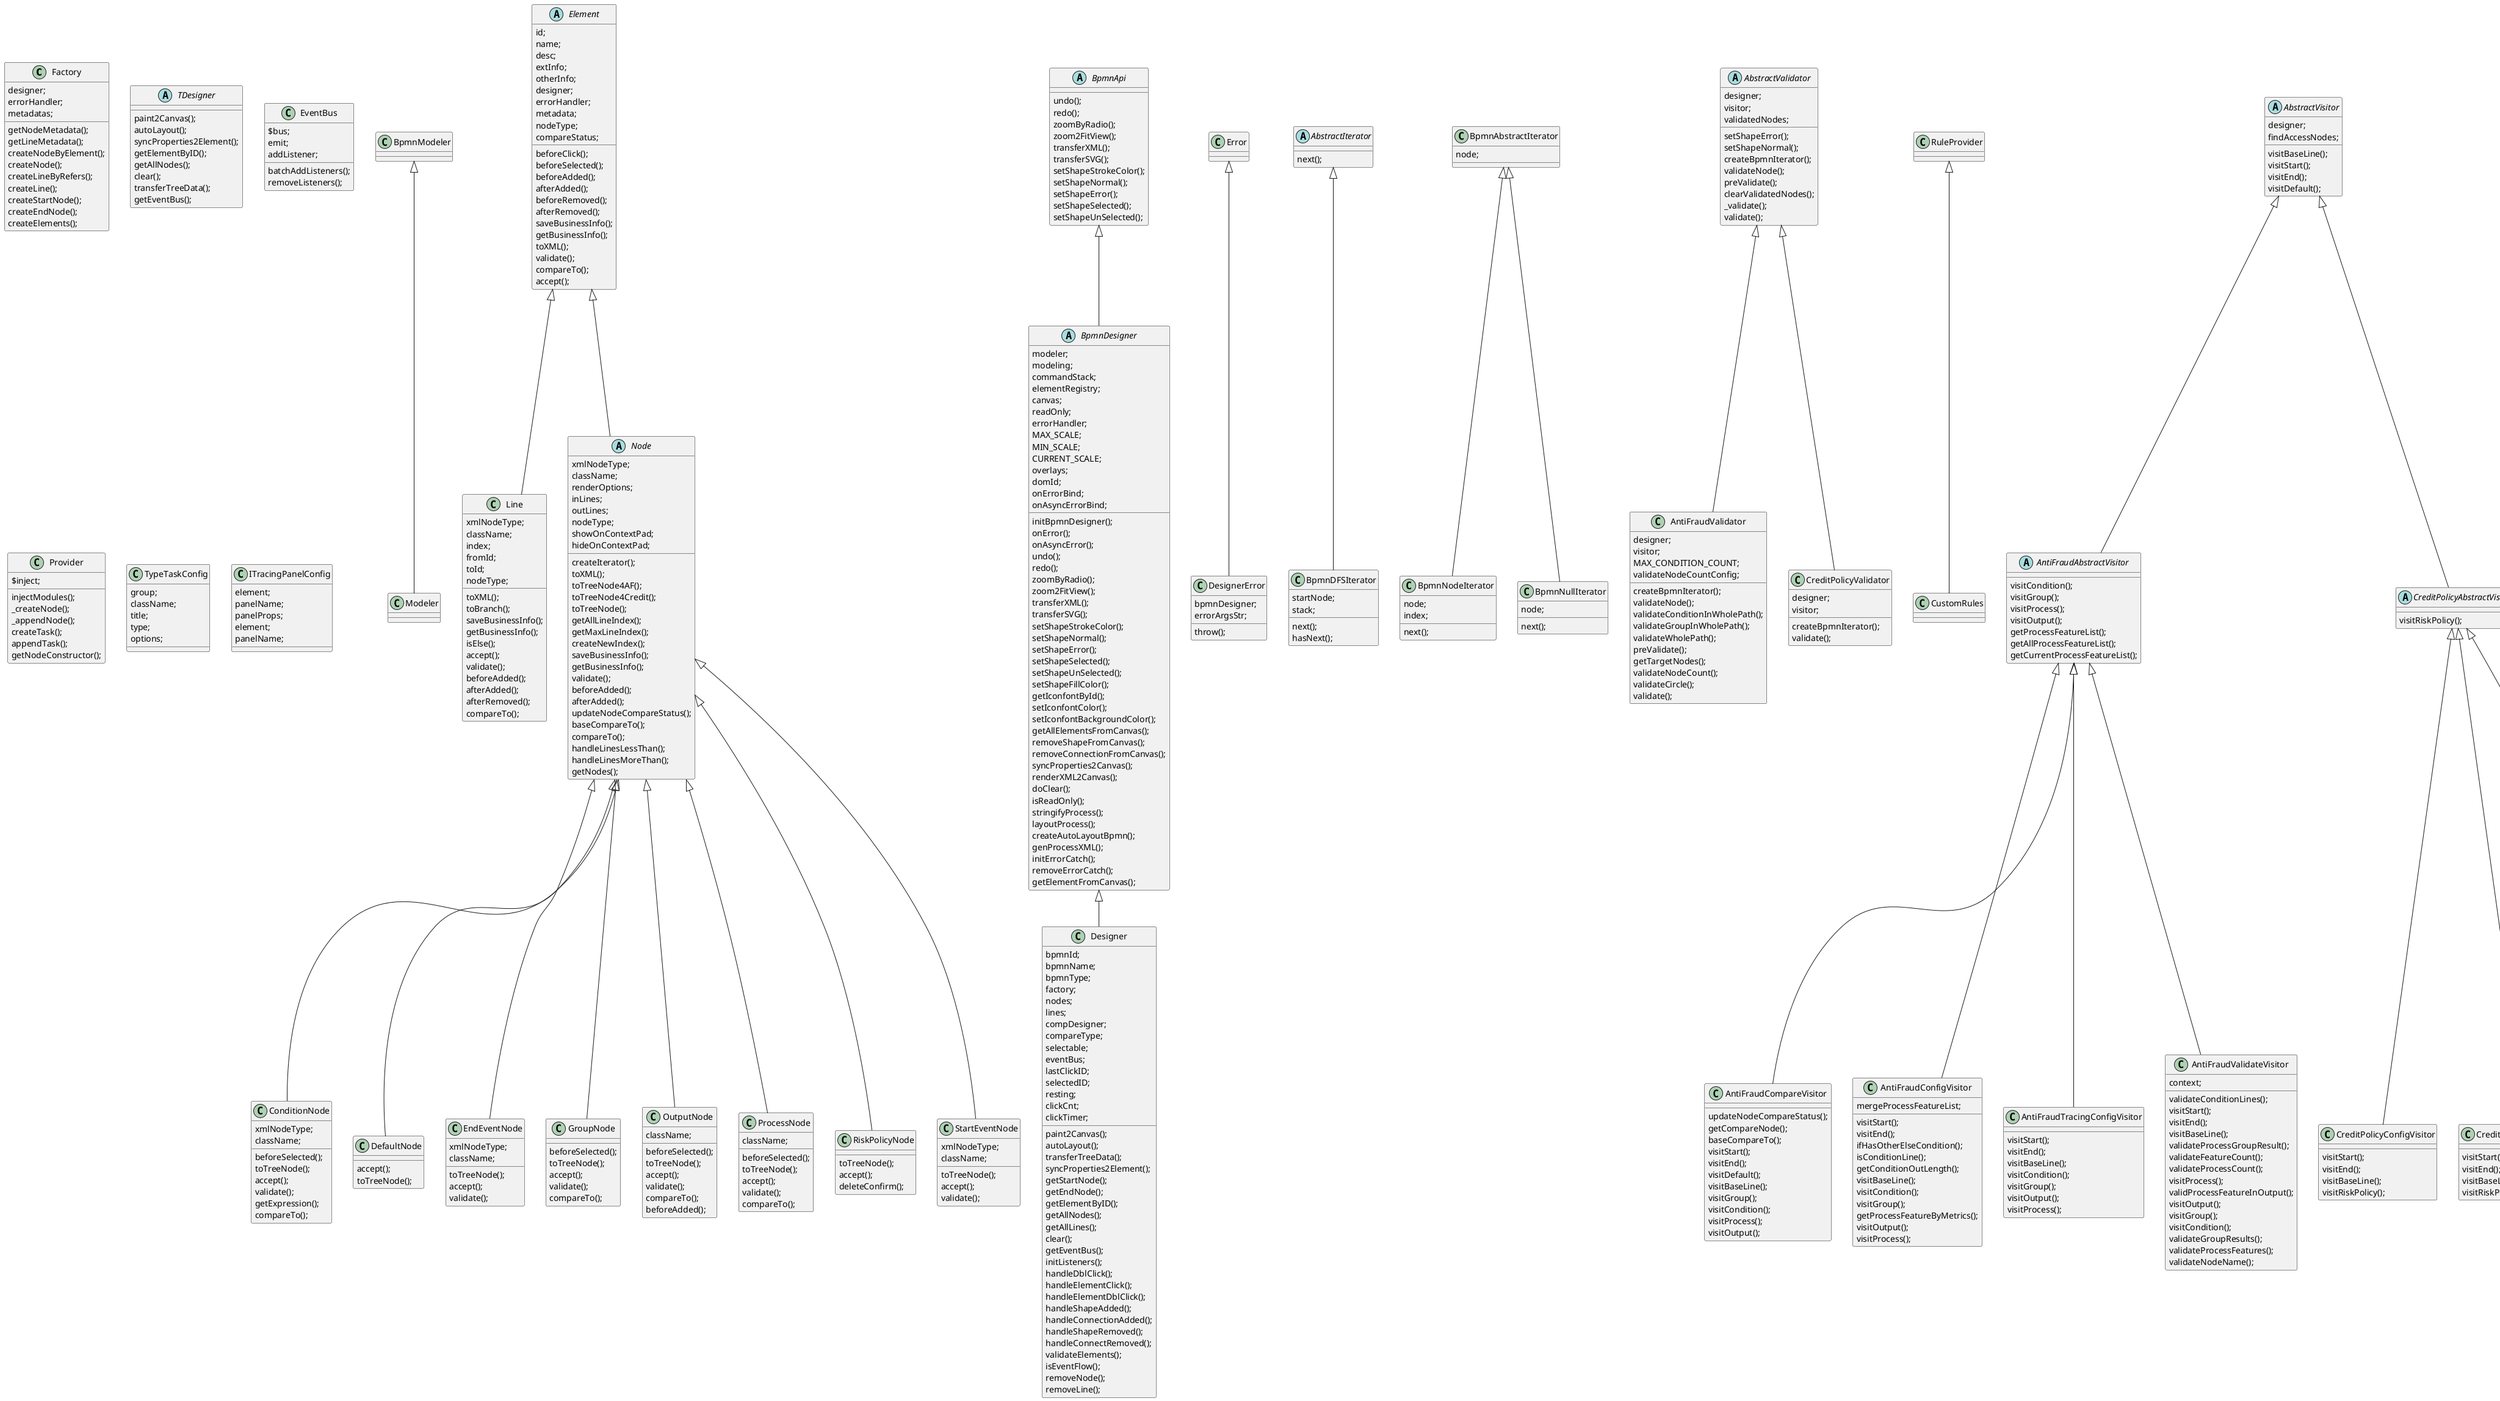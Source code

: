 @startuml

Factory : designer;
Factory : errorHandler;
Factory : metadatas;

Factory : getNodeMetadata();
Factory : getLineMetadata();
Factory : createNodeByElement();
Factory : createNode();
Factory : createLineByRefers();
Factory : createLine();
Factory : createStartNode();
Factory : createEndNode();
Factory : createElements();

BpmnModeler <|-- Modeler





abstract Element
Element : id;
Element : name;
Element : desc;
Element : extInfo;
Element : otherInfo;
Element : designer;
Element : errorHandler;
Element : metadata;
Element : nodeType;
Element : compareStatus;

Element : beforeClick();
Element : beforeSelected();
Element : beforeAdded();
Element : afterAdded();
Element : beforeRemoved();
Element : afterRemoved();
Element : saveBusinessInfo();
Element : getBusinessInfo();
Element : toXML();
Element : validate();
Element : compareTo();
Element : accept();

BpmnApi <|-- BpmnDesigner

abstract BpmnDesigner
BpmnDesigner : modeler;
BpmnDesigner : modeling;
BpmnDesigner : commandStack;
BpmnDesigner : elementRegistry;
BpmnDesigner : canvas;
BpmnDesigner : readOnly;
BpmnDesigner : errorHandler;
BpmnDesigner : MAX_SCALE;
BpmnDesigner : MIN_SCALE;
BpmnDesigner : CURRENT_SCALE;
BpmnDesigner : overlays;
BpmnDesigner : domId;
BpmnDesigner : onErrorBind;
BpmnDesigner : onAsyncErrorBind;

BpmnDesigner : initBpmnDesigner();
BpmnDesigner : onError();
BpmnDesigner : onAsyncError();
BpmnDesigner : undo();
BpmnDesigner : redo();
BpmnDesigner : zoomByRadio();
BpmnDesigner : zoom2FitView();
BpmnDesigner : transferXML();
BpmnDesigner : transferSVG();
BpmnDesigner : setShapeStrokeColor();
BpmnDesigner : setShapeNormal();
BpmnDesigner : setShapeError();
BpmnDesigner : setShapeSelected();
BpmnDesigner : setShapeUnSelected();
BpmnDesigner : setShapeFillColor();
BpmnDesigner : getIconfontById();
BpmnDesigner : setIconfontColor();
BpmnDesigner : setIconfontBackgroundColor();
BpmnDesigner : getAllElementsFromCanvas();
BpmnDesigner : removeShapeFromCanvas();
BpmnDesigner : removeConnectionFromCanvas();
BpmnDesigner : syncProperties2Canvas();
BpmnDesigner : renderXML2Canvas();
BpmnDesigner : doClear();
BpmnDesigner : isReadOnly();
BpmnDesigner : stringifyProcess();
BpmnDesigner : layoutProcess();
BpmnDesigner : createAutoLayoutBpmn();
BpmnDesigner : genProcessXML();
BpmnDesigner : initErrorCatch();
BpmnDesigner : removeErrorCatch();
BpmnDesigner : getElementFromCanvas();

BpmnDesigner <|-- Designer

Designer : bpmnId;
Designer : bpmnName;
Designer : bpmnType;
Designer : factory;
Designer : nodes;
Designer : lines;
Designer : compDesigner;
Designer : compareType;
Designer : selectable;
Designer : eventBus;
Designer : lastClickID;
Designer : selectedID;
Designer : resting;
Designer : clickCnt;
Designer : clickTimer;

Designer : paint2Canvas();
Designer : autoLayout();
Designer : transferTreeData();
Designer : syncProperties2Element();
Designer : getStartNode();
Designer : getEndNode();
Designer : getElementByID();
Designer : getAllNodes();
Designer : getAllLines();
Designer : clear();
Designer : getEventBus();
Designer : initListeners();
Designer : handleDblClick();
Designer : handleElementClick();
Designer : handleElementDblClick();
Designer : handleShapeAdded();
Designer : handleConnectionAdded();
Designer : handleShapeRemoved();
Designer : handleConnectRemoved();
Designer : validateElements();
Designer : isEventFlow();
Designer : removeNode();
Designer : removeLine();

Error <|-- DesignerError

DesignerError : bpmnDesigner;
DesignerError : errorArgsStr;

DesignerError : throw();


abstract BpmnApi


BpmnApi : undo();
BpmnApi : redo();
BpmnApi : zoomByRadio();
BpmnApi : zoom2FitView();
BpmnApi : transferXML();
BpmnApi : transferSVG();
BpmnApi : setShapeStrokeColor();
BpmnApi : setShapeNormal();
BpmnApi : setShapeError();
BpmnApi : setShapeSelected();
BpmnApi : setShapeUnSelected();
abstract TDesigner


TDesigner : paint2Canvas();
TDesigner : autoLayout();
TDesigner : syncProperties2Element();
TDesigner : getElementByID();
TDesigner : getAllNodes();
TDesigner : clear();
TDesigner : transferTreeData();
TDesigner : getEventBus();

EventBus : $bus;
EventBus : emit;
EventBus : addListener;

EventBus : batchAddListeners();
EventBus : removeListeners();

abstract AbstractIterator


AbstractIterator : next();

AbstractIterator <|-- BpmnDFSIterator

BpmnDFSIterator : startNode;
BpmnDFSIterator : stack;

BpmnDFSIterator : next();
BpmnDFSIterator : hasNext();

BpmnAbstractIterator <|-- BpmnNodeIterator

BpmnNodeIterator : node;
BpmnNodeIterator : index;

BpmnNodeIterator : next();
BpmnAbstractIterator : node;


BpmnAbstractIterator <|-- BpmnNullIterator

BpmnNullIterator : node;

BpmnNullIterator : next();

abstract AbstractValidator
AbstractValidator : designer;
AbstractValidator : visitor;
AbstractValidator : validatedNodes;

AbstractValidator : setShapeError();
AbstractValidator : setShapeNormal();
AbstractValidator : createBpmnIterator();
AbstractValidator : validateNode();
AbstractValidator : preValidate();
AbstractValidator : clearValidatedNodes();
AbstractValidator : _validate();
AbstractValidator : validate();

AbstractValidator <|-- AntiFraudValidator

AntiFraudValidator : designer;
AntiFraudValidator : visitor;
AntiFraudValidator : MAX_CONDITION_COUNT;
AntiFraudValidator : validateNodeCountConfig;

AntiFraudValidator : createBpmnIterator();
AntiFraudValidator : validateNode();
AntiFraudValidator : validateConditionInWholePath();
AntiFraudValidator : validateGroupInWholePath();
AntiFraudValidator : validateWholePath();
AntiFraudValidator : preValidate();
AntiFraudValidator : getTargetNodes();
AntiFraudValidator : validateNodeCount();
AntiFraudValidator : validateCircle();
AntiFraudValidator : validate();

AbstractValidator <|-- CreditPolicyValidator

CreditPolicyValidator : designer;
CreditPolicyValidator : visitor;

CreditPolicyValidator : createBpmnIterator();
CreditPolicyValidator : validate();

RuleProvider <|-- CustomRules





Provider : $inject;

Provider : injectModules();
Provider : _createNode();
Provider : _appendNode();
Provider : createTask();
Provider : appendTask();
Provider : getNodeConstructor();
TypeTaskConfig : group;
TypeTaskConfig : className;
TypeTaskConfig : title;
TypeTaskConfig : type;
TypeTaskConfig : options;


Element <|-- Line

Line : xmlNodeType;
Line : className;
Line : index;
Line : fromId;
Line : toId;
Line : nodeType;

Line : toXML();
Line : toBranch();
Line : saveBusinessInfo();
Line : getBusinessInfo();
Line : isElse();
Line : accept();
Line : validate();
Line : beforeAdded();
Line : afterAdded();
Line : afterRemoved();
Line : compareTo();

Node <|-- ConditionNode

ConditionNode : xmlNodeType;
ConditionNode : className;

ConditionNode : beforeSelected();
ConditionNode : toTreeNode();
ConditionNode : accept();
ConditionNode : validate();
ConditionNode : getExpression();
ConditionNode : compareTo();

Node <|-- DefaultNode



DefaultNode : accept();
DefaultNode : toTreeNode();

Node <|-- EndEventNode

EndEventNode : xmlNodeType;
EndEventNode : className;

EndEventNode : toTreeNode();
EndEventNode : accept();
EndEventNode : validate();

Node <|-- GroupNode



GroupNode : beforeSelected();
GroupNode : toTreeNode();
GroupNode : accept();
GroupNode : validate();
GroupNode : compareTo();

Element <|-- Node

abstract Node
Node : xmlNodeType;
Node : className;
Node : renderOptions;
Node : inLines;
Node : outLines;
Node : nodeType;
Node : showOnContextPad;
Node : hideOnContextPad;

Node : createIterator();
Node : toXML();
Node : toTreeNode4AF();
Node : toTreeNode4Credit();
Node : toTreeNode();
Node : getAllLineIndex();
Node : getMaxLineIndex();
Node : createNewIndex();
Node : saveBusinessInfo();
Node : getBusinessInfo();
Node : validate();
Node : beforeAdded();
Node : afterAdded();
Node : updateNodeCompareStatus();
Node : baseCompareTo();
Node : compareTo();
Node : handleLinesLessThan();
Node : handleLinesMoreThan();
Node : getNodes();

Node <|-- OutputNode

OutputNode : className;

OutputNode : beforeSelected();
OutputNode : toTreeNode();
OutputNode : accept();
OutputNode : validate();
OutputNode : compareTo();
OutputNode : beforeAdded();

Node <|-- ProcessNode

ProcessNode : className;

ProcessNode : beforeSelected();
ProcessNode : toTreeNode();
ProcessNode : accept();
ProcessNode : validate();
ProcessNode : compareTo();

Node <|-- RiskPolicyNode



RiskPolicyNode : toTreeNode();
RiskPolicyNode : accept();
RiskPolicyNode : deleteConfirm();

Node <|-- StartEventNode

StartEventNode : xmlNodeType;
StartEventNode : className;

StartEventNode : toTreeNode();
StartEventNode : accept();
StartEventNode : validate();

abstract AbstractVisitor
AbstractVisitor : designer;
AbstractVisitor : findAccessNodes;

AbstractVisitor : visitBaseLine();
AbstractVisitor : visitStart();
AbstractVisitor : visitEnd();
AbstractVisitor : visitDefault();

AbstractVisitor <|-- AntiFraudAbstractVisitor

abstract AntiFraudAbstractVisitor


AntiFraudAbstractVisitor : visitCondition();
AntiFraudAbstractVisitor : visitGroup();
AntiFraudAbstractVisitor : visitProcess();
AntiFraudAbstractVisitor : visitOutput();
AntiFraudAbstractVisitor : getProcessFeatureList();
AntiFraudAbstractVisitor : getAllProcessFeatureList();
AntiFraudAbstractVisitor : getCurrentProcessFeatureList();

AntiFraudAbstractVisitor <|-- AntiFraudCompareVisitor



AntiFraudCompareVisitor : updateNodeCompareStatus();
AntiFraudCompareVisitor : getCompareNode();
AntiFraudCompareVisitor : baseCompareTo();
AntiFraudCompareVisitor : visitStart();
AntiFraudCompareVisitor : visitEnd();
AntiFraudCompareVisitor : visitDefault();
AntiFraudCompareVisitor : visitBaseLine();
AntiFraudCompareVisitor : visitGroup();
AntiFraudCompareVisitor : visitCondition();
AntiFraudCompareVisitor : visitProcess();
AntiFraudCompareVisitor : visitOutput();

AntiFraudAbstractVisitor <|-- AntiFraudConfigVisitor

AntiFraudConfigVisitor : mergeProcessFeatureList;

AntiFraudConfigVisitor : visitStart();
AntiFraudConfigVisitor : visitEnd();
AntiFraudConfigVisitor : ifHasOtherElseCondition();
AntiFraudConfigVisitor : isConditionLine();
AntiFraudConfigVisitor : getConditionOutLength();
AntiFraudConfigVisitor : visitBaseLine();
AntiFraudConfigVisitor : visitCondition();
AntiFraudConfigVisitor : visitGroup();
AntiFraudConfigVisitor : getProcessFeatureByMetrics();
AntiFraudConfigVisitor : visitOutput();
AntiFraudConfigVisitor : visitProcess();

AntiFraudAbstractVisitor <|-- AntiFraudTracingConfigVisitor



AntiFraudTracingConfigVisitor : visitStart();
AntiFraudTracingConfigVisitor : visitEnd();
AntiFraudTracingConfigVisitor : visitBaseLine();
AntiFraudTracingConfigVisitor : visitCondition();
AntiFraudTracingConfigVisitor : visitGroup();
AntiFraudTracingConfigVisitor : visitOutput();
AntiFraudTracingConfigVisitor : visitProcess();
ITracingPanelConfig : element;
ITracingPanelConfig : panelName;
ITracingPanelConfig : panelProps;


AntiFraudAbstractVisitor <|-- AntiFraudValidateVisitor

AntiFraudValidateVisitor : context;

AntiFraudValidateVisitor : validateConditionLines();
AntiFraudValidateVisitor : visitStart();
AntiFraudValidateVisitor : visitEnd();
AntiFraudValidateVisitor : visitBaseLine();
AntiFraudValidateVisitor : validateProcessGroupResult();
AntiFraudValidateVisitor : validateFeatureCount();
AntiFraudValidateVisitor : validateProcessCount();
AntiFraudValidateVisitor : visitProcess();
AntiFraudValidateVisitor : validProcessFeatureInOutput();
AntiFraudValidateVisitor : visitOutput();
AntiFraudValidateVisitor : visitGroup();
AntiFraudValidateVisitor : visitCondition();
AntiFraudValidateVisitor : validateGroupResults();
AntiFraudValidateVisitor : validateProcessFeatures();
AntiFraudValidateVisitor : validateNodeName();

AbstractVisitor <|-- CreditPolicyAbstractVisitor

abstract CreditPolicyAbstractVisitor


CreditPolicyAbstractVisitor : visitRiskPolicy();

CreditPolicyAbstractVisitor <|-- CreditPolicyConfigVisitor



CreditPolicyConfigVisitor : visitStart();
CreditPolicyConfigVisitor : visitEnd();
CreditPolicyConfigVisitor : visitBaseLine();
CreditPolicyConfigVisitor : visitRiskPolicy();

CreditPolicyAbstractVisitor <|-- CreditPolicyTracingConfigVisitor



CreditPolicyTracingConfigVisitor : visitStart();
CreditPolicyTracingConfigVisitor : visitEnd();
CreditPolicyTracingConfigVisitor : visitBaseLine();
CreditPolicyTracingConfigVisitor : visitRiskPolicy();
ITracingPanelConfig : element;
ITracingPanelConfig : panelName;


CreditPolicyAbstractVisitor <|-- CreditPolicyValidateVisitor

CreditPolicyValidateVisitor : riskPolicyMap;

CreditPolicyValidateVisitor : visitStart();
CreditPolicyValidateVisitor : visitEnd();
CreditPolicyValidateVisitor : visitBaseLine();
CreditPolicyValidateVisitor : validateInputOutput();
CreditPolicyValidateVisitor : validateRiskPolicyNode();
CreditPolicyValidateVisitor : visitRiskPolicy();

@enduml